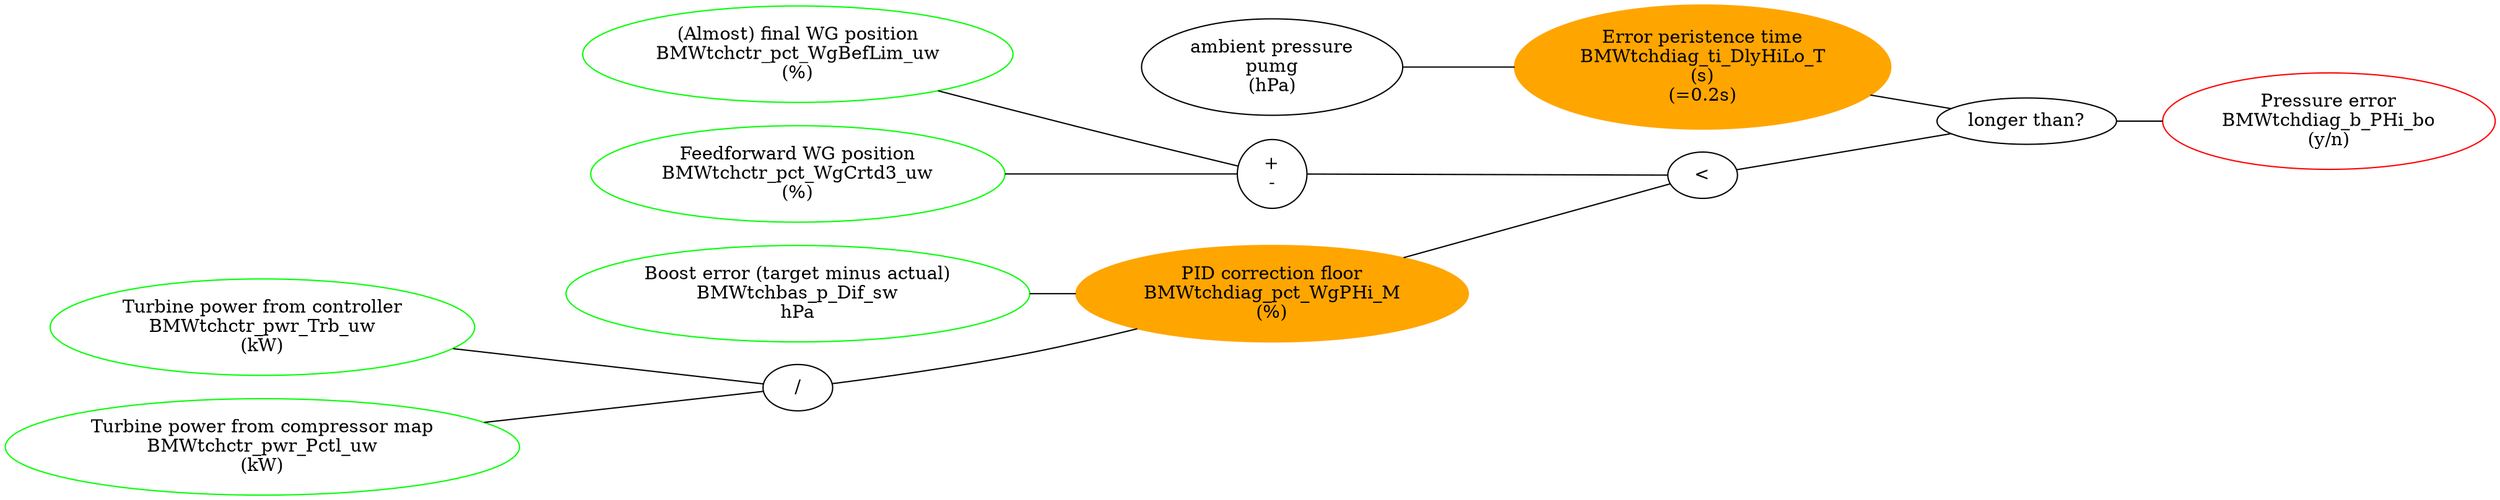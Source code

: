 graph "diag_pressure" {
    graph ["rankdir" = "LR"]

    BMWtchdiag_pct_WgPHi_M [label="PID correction floor\nBMWtchdiag_pct_WgPHi_M\n(%)",color=orange,style=filled]
    BMWtchdiag_ti_DlyHiLo_T [label="Error peristence time\nBMWtchdiag_ti_DlyHiLo_T\n(s)\n(=0.2s)",color=orange,style=filled]

    BMWtchctr_pct_WgBefLim_uw [label="(Almost) final WG position\nBMWtchctr_pct_WgBefLim_uw\n(%)",color=green]
    BMWtchctr_pct_WgCrtd3_uw[label="Feedforward WG position\nBMWtchctr_pct_WgCrtd3_uw\n(%)",color=green]

    BMWtchbas_p_Dif_sw [label="Boost error (target minus actual)\nBMWtchbas_p_Dif_sw\nhPa",color=green]

    Pumg [label="ambient pressure\npumg\n(hPa)"]

    BMWtchctr_pwr_Trb_uw [label="Turbine power from controller\nBMWtchctr_pwr_Trb_uw\n(kW)",color=green]
    BMWtchctr_pwr_Pctl_uw [label="Turbine power from compressor map\nBMWtchctr_pwr_Pctl_uw\n(kW)",color=green]

    BMWtchdiag_b_PHi_bo [label="Pressure error\nBMWtchdiag_b_PHi_bo\n(y/n)",color=red]

    lt1 [label="<"]
    minus [label="+\n-"]
    div [label="/"]
    long [label="longer than?"]

    BMWtchctr_pct_WgBefLim_uw -- minus
    BMWtchctr_pct_WgCrtd3_uw -- minus

    minus -- lt1

    BMWtchbas_p_Dif_sw -- BMWtchdiag_pct_WgPHi_M

    BMWtchctr_pwr_Trb_uw -- div
    BMWtchctr_pwr_Pctl_uw -- div

    div -- BMWtchdiag_pct_WgPHi_M

    BMWtchdiag_pct_WgPHi_M -- lt1

    Pumg -- BMWtchdiag_ti_DlyHiLo_T
    BMWtchdiag_ti_DlyHiLo_T -- long

    lt1 -- long
    long -- BMWtchdiag_b_PHi_bo

}